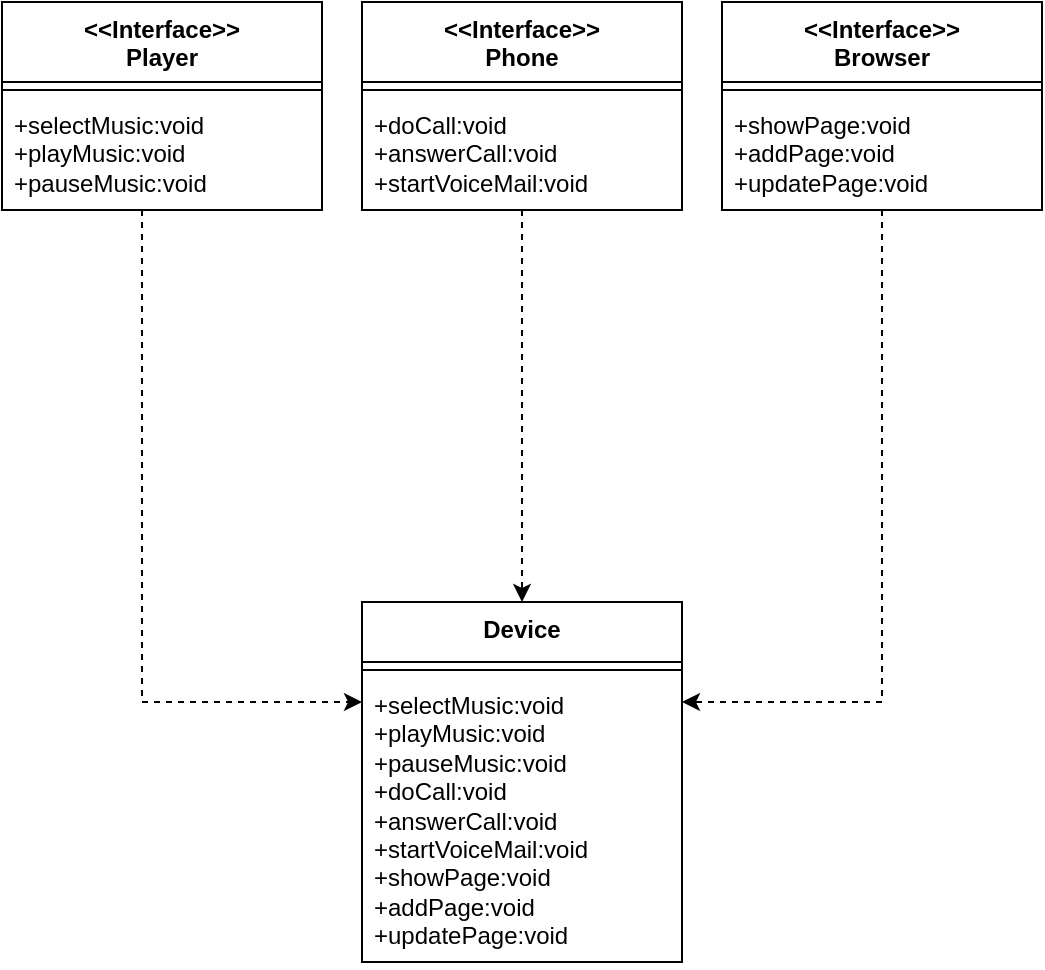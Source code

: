 <mxfile version="24.4.4" type="device">
  <diagram id="C5RBs43oDa-KdzZeNtuy" name="Page-1">
    <mxGraphModel dx="1386" dy="793" grid="1" gridSize="10" guides="1" tooltips="1" connect="1" arrows="1" fold="1" page="1" pageScale="1" pageWidth="827" pageHeight="1169" math="0" shadow="0">
      <root>
        <mxCell id="WIyWlLk6GJQsqaUBKTNV-0" />
        <mxCell id="WIyWlLk6GJQsqaUBKTNV-1" parent="WIyWlLk6GJQsqaUBKTNV-0" />
        <mxCell id="2y_446tOT3SST1VRAtxT-63" style="edgeStyle=orthogonalEdgeStyle;rounded=0;orthogonalLoop=1;jettySize=auto;html=1;dashed=1;" edge="1" parent="WIyWlLk6GJQsqaUBKTNV-1" source="2y_446tOT3SST1VRAtxT-39" target="2y_446tOT3SST1VRAtxT-59">
          <mxGeometry relative="1" as="geometry">
            <Array as="points">
              <mxPoint x="210" y="410" />
            </Array>
          </mxGeometry>
        </mxCell>
        <mxCell id="2y_446tOT3SST1VRAtxT-39" value="&lt;div&gt;&amp;lt;&amp;lt;Interface&amp;gt;&amp;gt;&lt;/div&gt;Player" style="swimlane;fontStyle=1;align=center;verticalAlign=top;childLayout=stackLayout;horizontal=1;startSize=40;horizontalStack=0;resizeParent=1;resizeParentMax=0;resizeLast=0;collapsible=1;marginBottom=0;whiteSpace=wrap;html=1;" vertex="1" parent="WIyWlLk6GJQsqaUBKTNV-1">
          <mxGeometry x="140" y="60" width="160" height="104" as="geometry" />
        </mxCell>
        <mxCell id="2y_446tOT3SST1VRAtxT-41" value="" style="line;strokeWidth=1;fillColor=none;align=left;verticalAlign=middle;spacingTop=-1;spacingLeft=3;spacingRight=3;rotatable=0;labelPosition=right;points=[];portConstraint=eastwest;strokeColor=inherit;" vertex="1" parent="2y_446tOT3SST1VRAtxT-39">
          <mxGeometry y="40" width="160" height="8" as="geometry" />
        </mxCell>
        <mxCell id="2y_446tOT3SST1VRAtxT-42" value="&lt;span style=&quot;background-color: initial;&quot;&gt;+selectMusic:void&lt;/span&gt;&lt;div&gt;&lt;span style=&quot;background-color: initial;&quot;&gt;+playMusic:void&lt;/span&gt;&lt;/div&gt;&lt;div&gt;&lt;span style=&quot;background-color: initial;&quot;&gt;+pauseMusic:void&lt;/span&gt;&lt;/div&gt;" style="text;strokeColor=none;fillColor=none;align=left;verticalAlign=top;spacingLeft=4;spacingRight=4;overflow=hidden;rotatable=0;points=[[0,0.5],[1,0.5]];portConstraint=eastwest;whiteSpace=wrap;html=1;" vertex="1" parent="2y_446tOT3SST1VRAtxT-39">
          <mxGeometry y="48" width="160" height="56" as="geometry" />
        </mxCell>
        <mxCell id="2y_446tOT3SST1VRAtxT-65" style="edgeStyle=orthogonalEdgeStyle;rounded=0;orthogonalLoop=1;jettySize=auto;html=1;entryX=0.5;entryY=0;entryDx=0;entryDy=0;strokeColor=default;align=center;verticalAlign=middle;fontFamily=Helvetica;fontSize=11;fontColor=default;labelBackgroundColor=default;endArrow=classic;dashed=1;" edge="1" parent="WIyWlLk6GJQsqaUBKTNV-1" source="2y_446tOT3SST1VRAtxT-51" target="2y_446tOT3SST1VRAtxT-59">
          <mxGeometry relative="1" as="geometry">
            <Array as="points">
              <mxPoint x="400" y="360" />
            </Array>
          </mxGeometry>
        </mxCell>
        <mxCell id="2y_446tOT3SST1VRAtxT-51" value="&lt;div&gt;&amp;lt;&amp;lt;Interface&amp;gt;&amp;gt;&lt;/div&gt;&lt;div&gt;Phone&lt;/div&gt;" style="swimlane;fontStyle=1;align=center;verticalAlign=top;childLayout=stackLayout;horizontal=1;startSize=40;horizontalStack=0;resizeParent=1;resizeParentMax=0;resizeLast=0;collapsible=1;marginBottom=0;whiteSpace=wrap;html=1;" vertex="1" parent="WIyWlLk6GJQsqaUBKTNV-1">
          <mxGeometry x="320" y="60" width="160" height="104" as="geometry" />
        </mxCell>
        <mxCell id="2y_446tOT3SST1VRAtxT-53" value="" style="line;strokeWidth=1;fillColor=none;align=left;verticalAlign=middle;spacingTop=-1;spacingLeft=3;spacingRight=3;rotatable=0;labelPosition=right;points=[];portConstraint=eastwest;strokeColor=inherit;" vertex="1" parent="2y_446tOT3SST1VRAtxT-51">
          <mxGeometry y="40" width="160" height="8" as="geometry" />
        </mxCell>
        <mxCell id="2y_446tOT3SST1VRAtxT-54" value="+doCall:void&lt;div&gt;+answerCall:void&lt;/div&gt;&lt;div&gt;+startVoiceMail:void&lt;/div&gt;" style="text;strokeColor=none;fillColor=none;align=left;verticalAlign=top;spacingLeft=4;spacingRight=4;overflow=hidden;rotatable=0;points=[[0,0.5],[1,0.5]];portConstraint=eastwest;whiteSpace=wrap;html=1;" vertex="1" parent="2y_446tOT3SST1VRAtxT-51">
          <mxGeometry y="48" width="160" height="56" as="geometry" />
        </mxCell>
        <mxCell id="2y_446tOT3SST1VRAtxT-67" style="edgeStyle=orthogonalEdgeStyle;rounded=0;orthogonalLoop=1;jettySize=auto;html=1;strokeColor=default;align=center;verticalAlign=middle;fontFamily=Helvetica;fontSize=11;fontColor=default;labelBackgroundColor=default;endArrow=classic;dashed=1;" edge="1" parent="WIyWlLk6GJQsqaUBKTNV-1" source="2y_446tOT3SST1VRAtxT-55" target="2y_446tOT3SST1VRAtxT-59">
          <mxGeometry relative="1" as="geometry">
            <Array as="points">
              <mxPoint x="580" y="410" />
            </Array>
          </mxGeometry>
        </mxCell>
        <mxCell id="2y_446tOT3SST1VRAtxT-55" value="&lt;div&gt;&amp;lt;&amp;lt;Interface&amp;gt;&amp;gt;&lt;/div&gt;Browser" style="swimlane;fontStyle=1;align=center;verticalAlign=top;childLayout=stackLayout;horizontal=1;startSize=40;horizontalStack=0;resizeParent=1;resizeParentMax=0;resizeLast=0;collapsible=1;marginBottom=0;whiteSpace=wrap;html=1;" vertex="1" parent="WIyWlLk6GJQsqaUBKTNV-1">
          <mxGeometry x="500" y="60" width="160" height="104" as="geometry" />
        </mxCell>
        <mxCell id="2y_446tOT3SST1VRAtxT-57" value="" style="line;strokeWidth=1;fillColor=none;align=left;verticalAlign=middle;spacingTop=-1;spacingLeft=3;spacingRight=3;rotatable=0;labelPosition=right;points=[];portConstraint=eastwest;strokeColor=inherit;" vertex="1" parent="2y_446tOT3SST1VRAtxT-55">
          <mxGeometry y="40" width="160" height="8" as="geometry" />
        </mxCell>
        <mxCell id="2y_446tOT3SST1VRAtxT-58" value="+showPage:void&lt;div&gt;+addPage:void&lt;/div&gt;&lt;div&gt;+updatePage:void&lt;/div&gt;" style="text;strokeColor=none;fillColor=none;align=left;verticalAlign=top;spacingLeft=4;spacingRight=4;overflow=hidden;rotatable=0;points=[[0,0.5],[1,0.5]];portConstraint=eastwest;whiteSpace=wrap;html=1;" vertex="1" parent="2y_446tOT3SST1VRAtxT-55">
          <mxGeometry y="48" width="160" height="56" as="geometry" />
        </mxCell>
        <mxCell id="2y_446tOT3SST1VRAtxT-59" value="&lt;div&gt;&lt;span style=&quot;background-color: initial;&quot;&gt;Device&lt;/span&gt;&lt;br&gt;&lt;/div&gt;" style="swimlane;fontStyle=1;align=center;verticalAlign=top;childLayout=stackLayout;horizontal=1;startSize=30;horizontalStack=0;resizeParent=1;resizeParentMax=0;resizeLast=0;collapsible=1;marginBottom=0;whiteSpace=wrap;html=1;" vertex="1" parent="WIyWlLk6GJQsqaUBKTNV-1">
          <mxGeometry x="320" y="360" width="160" height="180" as="geometry" />
        </mxCell>
        <mxCell id="2y_446tOT3SST1VRAtxT-61" value="" style="line;strokeWidth=1;fillColor=none;align=left;verticalAlign=middle;spacingTop=-1;spacingLeft=3;spacingRight=3;rotatable=0;labelPosition=right;points=[];portConstraint=eastwest;strokeColor=inherit;" vertex="1" parent="2y_446tOT3SST1VRAtxT-59">
          <mxGeometry y="30" width="160" height="8" as="geometry" />
        </mxCell>
        <mxCell id="2y_446tOT3SST1VRAtxT-62" value="&lt;span style=&quot;background-color: initial;&quot;&gt;+selectMusic:void&lt;/span&gt;&lt;div&gt;&lt;span style=&quot;background-color: initial;&quot;&gt;+playMusic:void&lt;/span&gt;&lt;/div&gt;&lt;div&gt;&lt;span style=&quot;background-color: initial;&quot;&gt;+pauseMusic:void&lt;/span&gt;&lt;/div&gt;&lt;div&gt;+doCall:void&lt;div&gt;+answerCall:void&lt;/div&gt;&lt;div&gt;+startVoiceMail:void&lt;/div&gt;&lt;/div&gt;&lt;div&gt;+showPage:void&lt;div&gt;+addPage:void&lt;/div&gt;&lt;div&gt;+updatePage:void&lt;/div&gt;&lt;/div&gt;" style="text;strokeColor=none;fillColor=none;align=left;verticalAlign=top;spacingLeft=4;spacingRight=4;overflow=hidden;rotatable=0;points=[[0,0.5],[1,0.5]];portConstraint=eastwest;whiteSpace=wrap;html=1;" vertex="1" parent="2y_446tOT3SST1VRAtxT-59">
          <mxGeometry y="38" width="160" height="142" as="geometry" />
        </mxCell>
      </root>
    </mxGraphModel>
  </diagram>
</mxfile>
